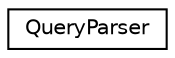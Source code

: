 digraph "Graphical Class Hierarchy"
{
  edge [fontname="Helvetica",fontsize="10",labelfontname="Helvetica",labelfontsize="10"];
  node [fontname="Helvetica",fontsize="10",shape=record];
  rankdir="LR";
  Node1 [label="QueryParser",height=0.2,width=0.4,color="black", fillcolor="white", style="filled",URL="$classQueryParser.html"];
}
